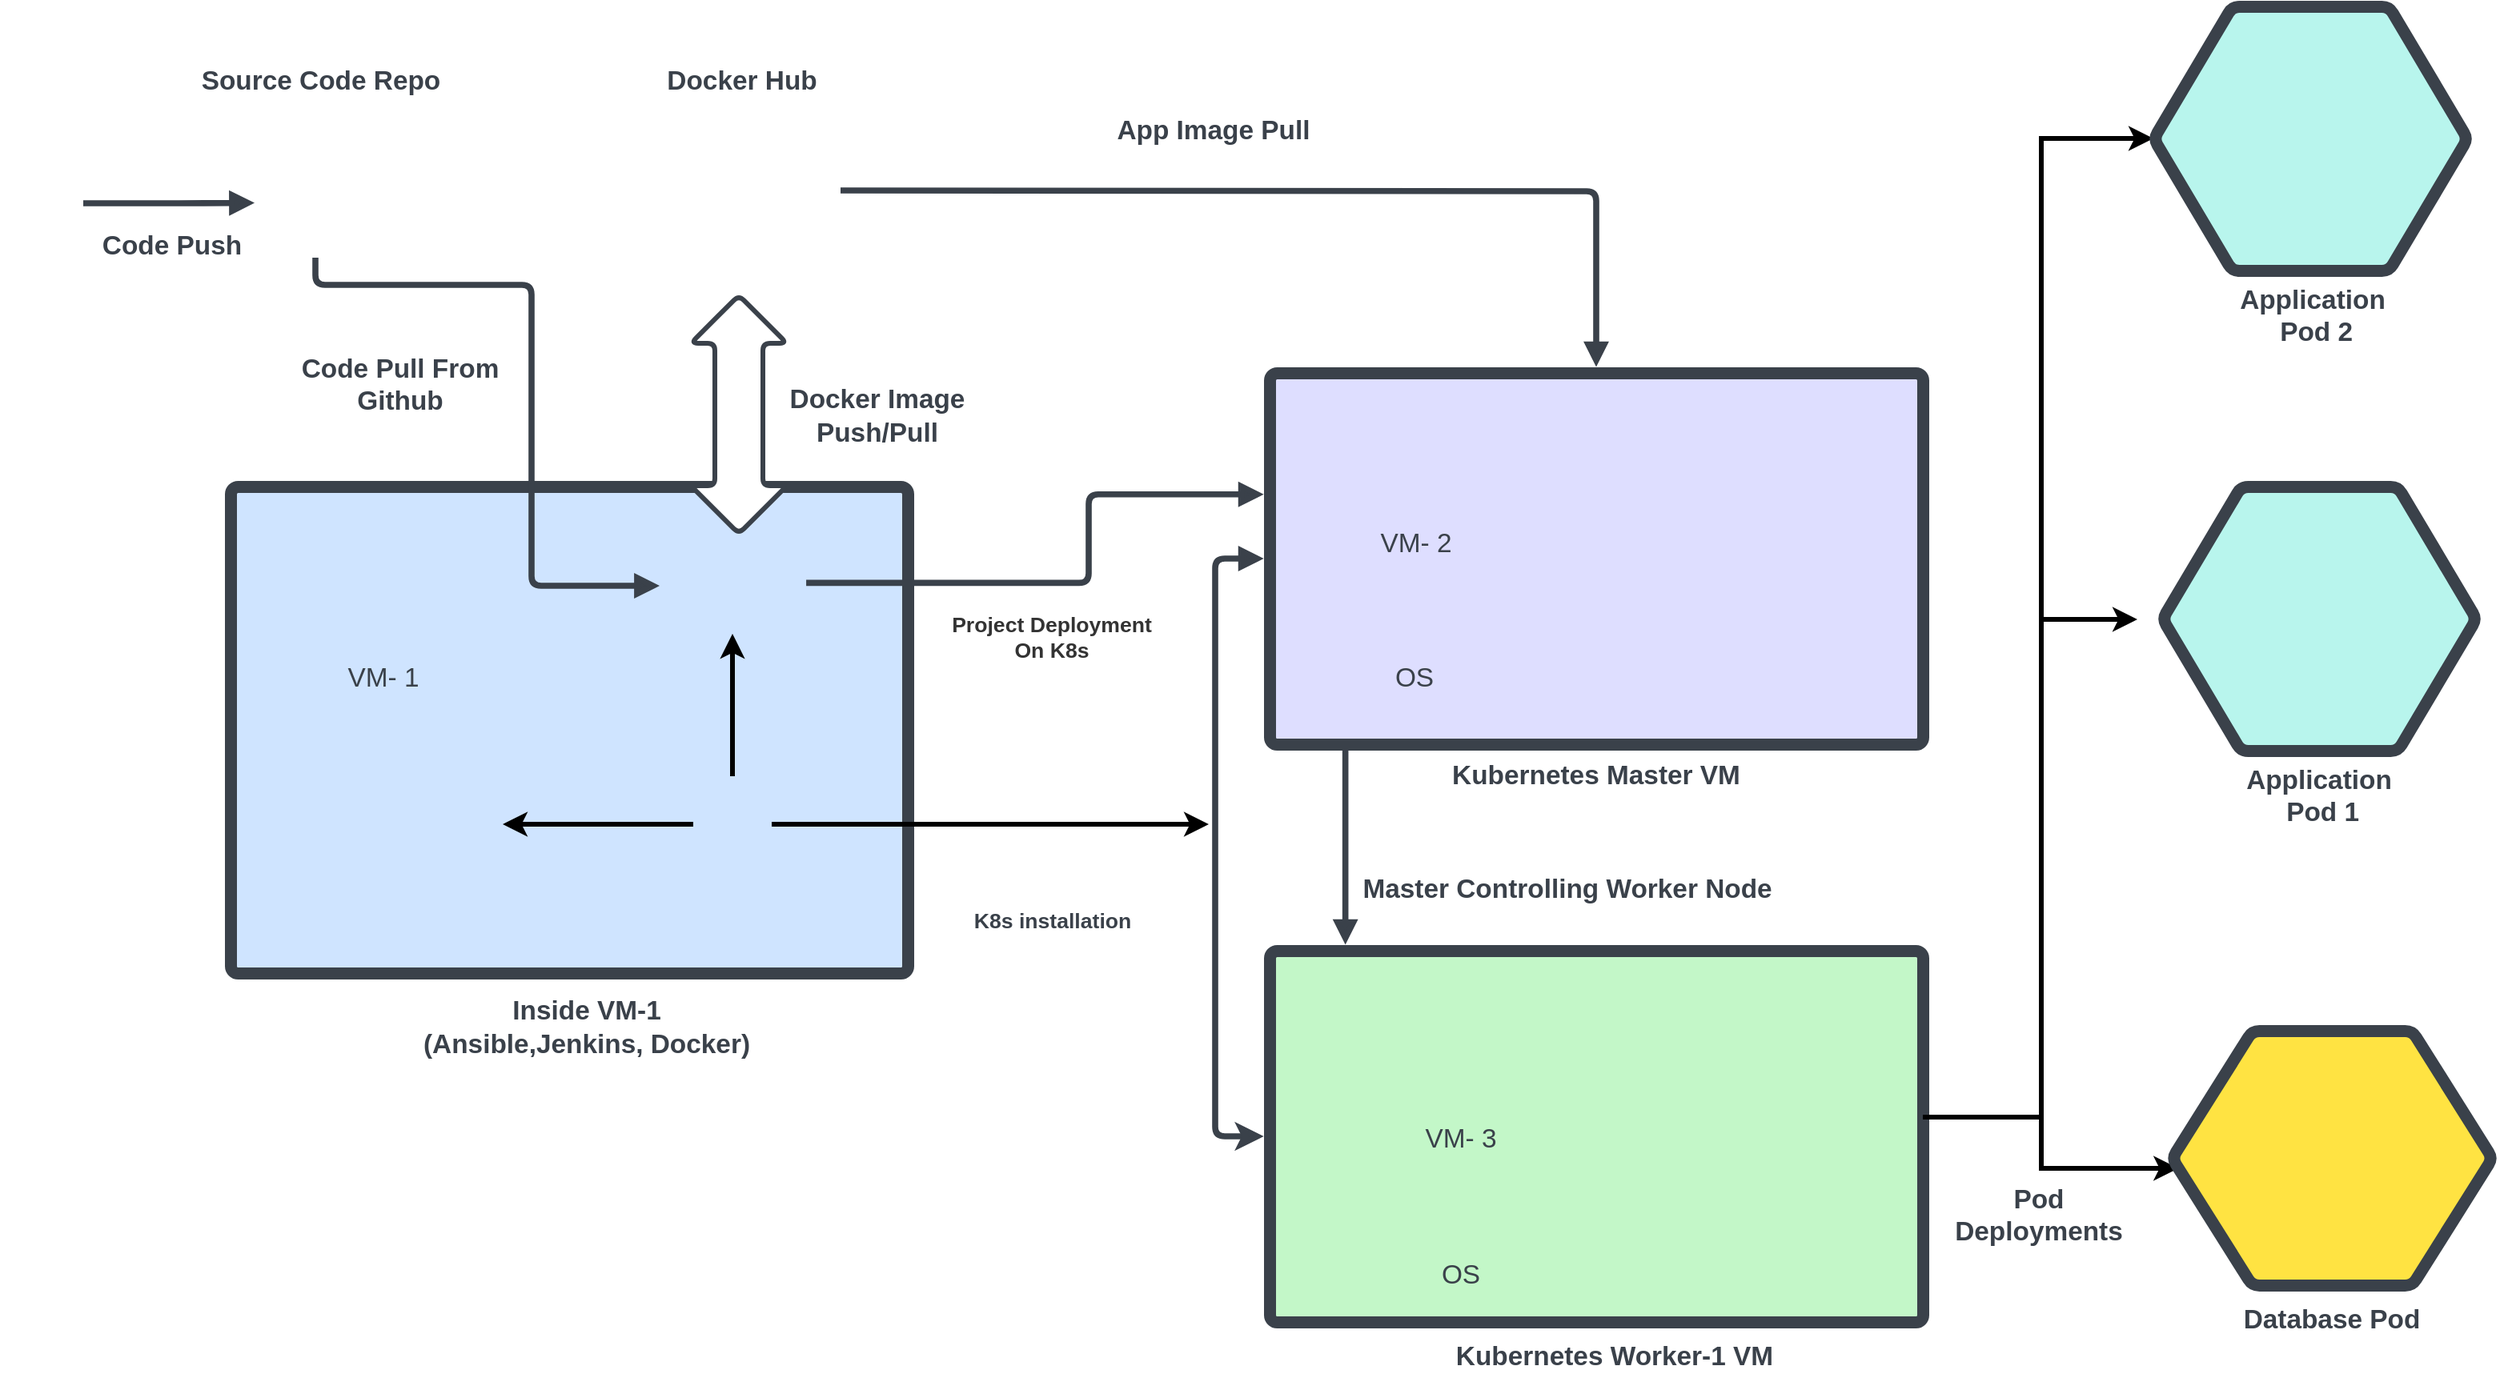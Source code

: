 <mxfile version="21.6.1" type="github">
  <diagram name="Page-1" id="2q4YPqR6SDCzdkbkJhSU">
    <mxGraphModel dx="8116" dy="1942" grid="1" gridSize="10" guides="1" tooltips="1" connect="1" arrows="1" fold="1" page="1" pageScale="1" pageWidth="827" pageHeight="1169" math="0" shadow="0">
      <root>
        <mxCell id="0" />
        <mxCell id="1" parent="0" />
        <mxCell id="Dl-Ma3oMHARwjfBRive8-1" value="" style="html=1;overflow=block;blockSpacing=1;whiteSpace=wrap;fontSize=13;spacing=3.8;strokeColor=#3a414a;strokeOpacity=100;fillOpacity=100;rounded=1;absoluteArcSize=1;arcSize=9;fillColor=#dedeff;strokeWidth=7.5;lucidId=5cT.9N6pU_Mk;" vertex="1" parent="1">
          <mxGeometry x="-5222" y="99" width="408" height="232" as="geometry" />
        </mxCell>
        <mxCell id="Dl-Ma3oMHARwjfBRive8-69" style="edgeStyle=orthogonalEdgeStyle;rounded=0;orthogonalLoop=1;jettySize=auto;html=1;entryX=0;entryY=0.5;entryDx=0;entryDy=0;strokeWidth=3;" edge="1" parent="1" target="Dl-Ma3oMHARwjfBRive8-66">
          <mxGeometry relative="1" as="geometry">
            <mxPoint x="-4810" y="564" as="sourcePoint" />
            <mxPoint x="-4738.804" y="-69.385" as="targetPoint" />
            <Array as="points">
              <mxPoint x="-4740" y="564" />
              <mxPoint x="-4740" y="-48" />
            </Array>
          </mxGeometry>
        </mxCell>
        <mxCell id="Dl-Ma3oMHARwjfBRive8-2" value="" style="html=1;overflow=block;blockSpacing=1;whiteSpace=wrap;fontSize=13;spacing=3.8;strokeColor=#3a414a;strokeOpacity=100;fillOpacity=100;rounded=1;absoluteArcSize=1;arcSize=9;fillColor=#c3f7c8;strokeWidth=7.5;lucidId=9WS.9QL8N6xv;" vertex="1" parent="1">
          <mxGeometry x="-5222" y="460" width="408" height="232" as="geometry" />
        </mxCell>
        <mxCell id="Dl-Ma3oMHARwjfBRive8-3" value="" style="points=[[0.714,0.338,0],[0.549,0.2,0],[0.85,0.198,0]];html=1;overflow=block;blockSpacing=1;whiteSpace=wrap;fontSize=13;spacing=3.8;strokeColor=#3a414a;strokeOpacity=100;fillOpacity=100;rounded=1;absoluteArcSize=1;arcSize=9;fillColor=#cfe4ff;strokeWidth=7.5;lucidId=tHR.RqMFKNO4;" vertex="1" parent="1">
          <mxGeometry x="-5871" y="170" width="423" height="304" as="geometry" />
        </mxCell>
        <mxCell id="Dl-Ma3oMHARwjfBRive8-4" value="" style="html=1;overflow=block;blockSpacing=1;whiteSpace=wrap;shape=image;fontSize=13;spacing=0;strokeColor=none;strokeOpacity=100;strokeWidth=0;image=https://images.lucid.app/images/0839ae5e-1928-40da-9dd1-2a745bce146e/content;imageAspect=0;lucidId=lZQ.nhfzFDih;" vertex="1" parent="1">
          <mxGeometry x="-5603" y="202" width="91" height="60" as="geometry" />
        </mxCell>
        <mxCell id="Dl-Ma3oMHARwjfBRive8-5" value="" style="html=1;overflow=block;blockSpacing=1;whiteSpace=wrap;shape=image;fontSize=13;spacing=0;strokeColor=none;strokeOpacity=100;strokeWidth=0;image=https://images.lucid.app/images/5dbf9200-86ef-41af-bba9-ffb445953cea/content;imageAspect=0;lucidId=1ZQ.fj6Nxm91;" vertex="1" parent="1">
          <mxGeometry x="-5812" y="198" width="73" height="69" as="geometry" />
        </mxCell>
        <mxCell id="Dl-Ma3oMHARwjfBRive8-6" value="" style="html=1;overflow=block;blockSpacing=1;whiteSpace=wrap;shape=image;fontSize=13;spacing=0;strokeColor=none;strokeOpacity=100;strokeWidth=0;image=https://images.lucid.app/images/e62f3f0d-a121-48e8-9074-ace3d86f06e4/content;imageAspect=0;lucidId=Y3Q.VHTpaRUR;" vertex="1" parent="1">
          <mxGeometry x="-4995" y="503" width="166" height="29" as="geometry" />
        </mxCell>
        <mxCell id="Dl-Ma3oMHARwjfBRive8-74" style="edgeStyle=orthogonalEdgeStyle;rounded=0;orthogonalLoop=1;jettySize=auto;html=1;strokeWidth=3;" edge="1" parent="1" source="Dl-Ma3oMHARwjfBRive8-7">
          <mxGeometry relative="1" as="geometry">
            <mxPoint x="-5260" y="381" as="targetPoint" />
          </mxGeometry>
        </mxCell>
        <mxCell id="Dl-Ma3oMHARwjfBRive8-78" value="" style="edgeStyle=orthogonalEdgeStyle;rounded=0;orthogonalLoop=1;jettySize=auto;html=1;strokeWidth=3;" edge="1" parent="1" source="Dl-Ma3oMHARwjfBRive8-7" target="Dl-Ma3oMHARwjfBRive8-4">
          <mxGeometry relative="1" as="geometry" />
        </mxCell>
        <mxCell id="Dl-Ma3oMHARwjfBRive8-80" value="" style="edgeStyle=orthogonalEdgeStyle;rounded=0;orthogonalLoop=1;jettySize=auto;html=1;strokeWidth=3;" edge="1" parent="1" source="Dl-Ma3oMHARwjfBRive8-7" target="Dl-Ma3oMHARwjfBRive8-79">
          <mxGeometry relative="1" as="geometry" />
        </mxCell>
        <mxCell id="Dl-Ma3oMHARwjfBRive8-7" value="" style="html=1;overflow=block;blockSpacing=1;whiteSpace=wrap;shape=image;fontSize=13;spacing=0;strokeColor=none;strokeOpacity=100;strokeWidth=0;image=https://images.lucid.app/images/f6d19e5a-acac-44e6-9520-affb39c4d1e9/content;imageAspect=0;lucidId=G6Q.1mLMZaCx;" vertex="1" parent="1">
          <mxGeometry x="-5582" y="351" width="49" height="60" as="geometry" />
        </mxCell>
        <mxCell id="Dl-Ma3oMHARwjfBRive8-8" value="" style="html=1;overflow=block;blockSpacing=1;whiteSpace=wrap;shape=image;fontSize=13;spacing=0;strokeColor=none;strokeOpacity=100;strokeWidth=0;image=https://images.lucid.app/images/7aab2980-8390-469f-9542-503a8dc7d49c/content;imageAspect=0;lucidId=39Q.k~S7HBWE;" vertex="1" parent="1">
          <mxGeometry x="-5620" y="-64" width="133" height="113" as="geometry" />
        </mxCell>
        <mxCell id="Dl-Ma3oMHARwjfBRive8-9" value="" style="html=1;overflow=block;blockSpacing=1;whiteSpace=wrap;shape=image;fontSize=13;spacing=0;strokeColor=none;strokeOpacity=100;strokeWidth=0;image=https://images.lucid.app/images/96fd7c5d-47f8-4f27-a543-2824d02b5435/content;imageAspect=0;lucidId=p~Q.Xl.0O8On;" vertex="1" parent="1">
          <mxGeometry x="-5856" y="-49" width="76" height="76" as="geometry" />
        </mxCell>
        <mxCell id="Dl-Ma3oMHARwjfBRive8-11" value="" style="html=1;jettySize=18;whiteSpace=wrap;fontSize=13;strokeColor=#3a414a;strokeOpacity=100;strokeWidth=3.8;rounded=1;arcSize=12;edgeStyle=orthogonalEdgeStyle;startArrow=none;endArrow=block;endFill=1;exitX=0.5;exitY=1;exitPerimeter=0;entryX=0;entryY=0.5;lucidId=YYS.RZbuwzPK;entryDx=0;entryDy=0;" edge="1" parent="1" source="Dl-Ma3oMHARwjfBRive8-9" target="Dl-Ma3oMHARwjfBRive8-4">
          <mxGeometry width="100" height="100" relative="1" as="geometry">
            <Array as="points">
              <mxPoint x="-5818" y="44" />
              <mxPoint x="-5683" y="44" />
              <mxPoint x="-5683" y="232" />
            </Array>
          </mxGeometry>
        </mxCell>
        <mxCell id="Dl-Ma3oMHARwjfBRive8-12" value="VM- 1" style="html=1;overflow=block;blockSpacing=1;whiteSpace=wrap;fontSize=16.7;fontColor=#3a414a;spacing=3.8;strokeOpacity=0;fillOpacity=0;rounded=1;absoluteArcSize=1;arcSize=9;fillColor=#ffffff;strokeWidth=0.8;lucidId=PZS.uT0q8Rq6;" vertex="1" parent="1">
          <mxGeometry x="-5821" y="276" width="91" height="25" as="geometry" />
        </mxCell>
        <mxCell id="Dl-Ma3oMHARwjfBRive8-13" value="Inside VM-1 (Ansible,Jenkins, Docker)" style="html=1;overflow=block;blockSpacing=1;whiteSpace=wrap;fontSize=16.7;fontColor=#3a414a;fontStyle=1;spacing=3.8;strokeOpacity=0;fillOpacity=0;rounded=1;absoluteArcSize=1;arcSize=9;fillColor=#ffffff;strokeWidth=0.8;lucidId=z0S.VyMDvYpo;" vertex="1" parent="1">
          <mxGeometry x="-5760" y="475" width="223" height="65" as="geometry" />
        </mxCell>
        <mxCell id="Dl-Ma3oMHARwjfBRive8-14" value="" style="html=1;overflow=block;blockSpacing=1;whiteSpace=wrap;shape=image;fontSize=13;spacing=0;strokeColor=none;strokeOpacity=100;strokeWidth=0;image=https://images.lucid.app/images/c1e099dd-e6ca-48bb-b745-3d01dbec6e6d/content;imageAspect=0;lucidId=u6S.5h0-Gnwb;" vertex="1" parent="1">
          <mxGeometry x="-4980" y="607" width="136" height="36" as="geometry" />
        </mxCell>
        <mxCell id="Dl-Ma3oMHARwjfBRive8-15" value="Kubernetes Worker-1 VM" style="html=1;overflow=block;blockSpacing=1;whiteSpace=wrap;fontSize=16.7;fontColor=#3a414a;fontStyle=1;spacing=3.8;strokeOpacity=0;fillOpacity=0;rounded=1;absoluteArcSize=1;arcSize=9;fillColor=#ffffff;strokeWidth=0.8;lucidId=76S.Ltz0b8oP;" vertex="1" parent="1">
          <mxGeometry x="-5116" y="692" width="219" height="43" as="geometry" />
        </mxCell>
        <mxCell id="Dl-Ma3oMHARwjfBRive8-16" value="" style="html=1;overflow=block;blockSpacing=1;whiteSpace=wrap;shape=image;fontSize=13;spacing=0;strokeColor=none;strokeOpacity=100;strokeWidth=0;image=https://images.lucid.app/images/5dbf9200-86ef-41af-bba9-ffb445953cea/content;imageAspect=0;lucidId=r8S.361AoPXp;" vertex="1" parent="1">
          <mxGeometry x="-5139" y="488" width="73" height="69" as="geometry" />
        </mxCell>
        <mxCell id="Dl-Ma3oMHARwjfBRive8-17" value="VM- 3" style="html=1;overflow=block;blockSpacing=1;whiteSpace=wrap;fontSize=16.7;fontColor=#3a414a;spacing=3.8;strokeOpacity=0;fillOpacity=0;rounded=1;absoluteArcSize=1;arcSize=9;fillColor=#ffffff;strokeWidth=0.8;lucidId=r8S.nkG5t3qW;" vertex="1" parent="1">
          <mxGeometry x="-5148" y="564" width="91" height="25" as="geometry" />
        </mxCell>
        <mxCell id="Dl-Ma3oMHARwjfBRive8-18" value="" style="html=1;overflow=block;blockSpacing=1;whiteSpace=wrap;shape=image;fontSize=13;spacing=0;strokeColor=none;strokeOpacity=100;strokeWidth=0;image=https://images.lucid.app/images/e964a3ed-ce19-4549-9dbc-fba7efb3c672/content;imageAspect=0;lucidId=y9S.GDf.oGoq;" vertex="1" parent="1">
          <mxGeometry x="-5176" y="612" width="136" height="26" as="geometry" />
        </mxCell>
        <mxCell id="Dl-Ma3oMHARwjfBRive8-19" value="OS" style="html=1;overflow=block;blockSpacing=1;whiteSpace=wrap;fontSize=16.7;fontColor=#3a414a;spacing=3.8;strokeOpacity=0;fillOpacity=0;rounded=1;absoluteArcSize=1;arcSize=9;fillColor=#ffffff;strokeWidth=0.8;lucidId=g-S.Ra3ovH3f;" vertex="1" parent="1">
          <mxGeometry x="-5125" y="649" width="45" height="22" as="geometry" />
        </mxCell>
        <mxCell id="Dl-Ma3oMHARwjfBRive8-22" value="Source Code Repo" style="html=1;overflow=block;blockSpacing=1;whiteSpace=wrap;fontSize=16.7;fontColor=#3a414a;fontStyle=1;spacing=3.8;strokeOpacity=0;fillOpacity=0;rounded=1;absoluteArcSize=1;arcSize=9;fillColor=#ffffff;strokeWidth=0.8;lucidId=rfT.Em8CiN_r;" vertex="1" parent="1">
          <mxGeometry x="-5909" y="-105" width="189" height="43" as="geometry" />
        </mxCell>
        <mxCell id="Dl-Ma3oMHARwjfBRive8-23" value="" style="shape=doubleArrow;arrowWidth=0.5;arrowSize=0.201;whiteSpace=wrap;fontSize=13;spacing=3.8;strokeColor=#3a414a;strokeOpacity=100;rounded=1;absoluteArcSize=1;arcSize=9;rotation=-270;strokeWidth=3;html=1;" vertex="1" parent="1">
          <mxGeometry x="-5628" y="95" width="149" height="60" as="geometry" />
        </mxCell>
        <mxCell id="Dl-Ma3oMHARwjfBRive8-24" value="Docker Hub" style="html=1;overflow=block;blockSpacing=1;whiteSpace=wrap;fontSize=16.7;fontColor=#3a414a;fontStyle=1;spacing=3.8;strokeOpacity=0;fillOpacity=0;rounded=1;absoluteArcSize=1;arcSize=9;fillColor=#ffffff;strokeWidth=0.8;lucidId=KgT.KoDKqtLL;" vertex="1" parent="1">
          <mxGeometry x="-5642" y="-105" width="181" height="43" as="geometry" />
        </mxCell>
        <mxCell id="Dl-Ma3oMHARwjfBRive8-25" value="" style="html=1;overflow=block;blockSpacing=1;whiteSpace=wrap;shape=image;fontSize=13;spacing=0;strokeColor=none;strokeOpacity=100;strokeWidth=0;image=https://images.lucid.app/images/5dbf9200-86ef-41af-bba9-ffb445953cea/content;imageAspect=0;lucidId=JkT.e7GCexTi;" vertex="1" parent="1">
          <mxGeometry x="-5167" y="116" width="73" height="69" as="geometry" />
        </mxCell>
        <mxCell id="Dl-Ma3oMHARwjfBRive8-26" value="VM- 2" style="html=1;overflow=block;blockSpacing=1;whiteSpace=wrap;fontSize=16.7;fontColor=#3a414a;spacing=3.8;strokeOpacity=0;fillOpacity=0;rounded=1;absoluteArcSize=1;arcSize=9;fillColor=#ffffff;strokeWidth=0.8;lucidId=JkT.Df7ssC.j;" vertex="1" parent="1">
          <mxGeometry x="-5176" y="192" width="91" height="25" as="geometry" />
        </mxCell>
        <mxCell id="Dl-Ma3oMHARwjfBRive8-27" value="" style="html=1;overflow=block;blockSpacing=1;whiteSpace=wrap;shape=image;fontSize=13;spacing=0;strokeColor=none;strokeOpacity=100;strokeWidth=0;image=https://images.lucid.app/images/e964a3ed-ce19-4549-9dbc-fba7efb3c672/content;imageAspect=0;lucidId=JkT.1xe4-brN;" vertex="1" parent="1">
          <mxGeometry x="-5192" y="240" width="136" height="26" as="geometry" />
        </mxCell>
        <mxCell id="Dl-Ma3oMHARwjfBRive8-28" value="OS" style="html=1;overflow=block;blockSpacing=1;whiteSpace=wrap;fontSize=16.7;fontColor=#3a414a;spacing=3.8;strokeOpacity=0;fillOpacity=0;rounded=1;absoluteArcSize=1;arcSize=9;fillColor=#ffffff;strokeWidth=0.8;lucidId=JkT.MHIBeB4Z;" vertex="1" parent="1">
          <mxGeometry x="-5154" y="276" width="45" height="22" as="geometry" />
        </mxCell>
        <mxCell id="Dl-Ma3oMHARwjfBRive8-29" value="" style="html=1;overflow=block;blockSpacing=1;whiteSpace=wrap;shape=image;fontSize=13;spacing=0;strokeColor=none;strokeOpacity=100;strokeWidth=0;image=https://images.lucid.app/images/e62f3f0d-a121-48e8-9074-ace3d86f06e4/content;imageAspect=0;lucidId=8lT.7Z6N0eMg;" vertex="1" parent="1">
          <mxGeometry x="-5003" y="135" width="166" height="29" as="geometry" />
        </mxCell>
        <mxCell id="Dl-Ma3oMHARwjfBRive8-30" value="Kubernetes Master VM" style="html=1;overflow=block;blockSpacing=1;whiteSpace=wrap;fontSize=16.7;fontColor=#3a414a;fontStyle=1;spacing=3.8;strokeOpacity=0;fillOpacity=0;rounded=1;absoluteArcSize=1;arcSize=9;fillColor=#ffffff;strokeWidth=0.8;lucidId=nmT.FwI06Pz1;" vertex="1" parent="1">
          <mxGeometry x="-5139" y="329" width="242" height="43" as="geometry" />
        </mxCell>
        <mxCell id="Dl-Ma3oMHARwjfBRive8-31" value="" style="html=1;jettySize=18;whiteSpace=wrap;fontSize=13;strokeColor=#3a414a;strokeOpacity=100;strokeWidth=3.8;rounded=1;arcSize=12;edgeStyle=orthogonalEdgeStyle;startArrow=classic;endArrow=block;endFill=1;exitX=-0.009;exitY=0.5;exitPerimeter=0;entryX=-0.009;entryY=0.5;entryPerimeter=0;lucidId=1nT.b-Emo-m5;startFill=1;" edge="1" parent="1" source="Dl-Ma3oMHARwjfBRive8-2" target="Dl-Ma3oMHARwjfBRive8-1">
          <mxGeometry width="100" height="100" relative="1" as="geometry">
            <Array as="points">
              <mxPoint x="-5256" y="576" />
              <mxPoint x="-5256" y="215" />
            </Array>
          </mxGeometry>
        </mxCell>
        <mxCell id="Dl-Ma3oMHARwjfBRive8-34" value="" style="html=1;jettySize=18;whiteSpace=wrap;fontSize=13;strokeColor=#3a414a;strokeOpacity=100;strokeWidth=3.8;rounded=1;arcSize=12;edgeStyle=orthogonalEdgeStyle;startArrow=none;endArrow=block;endFill=1;exitX=0.85;exitY=0.198;exitPerimeter=0;entryX=-0.009;entryY=0.327;entryPerimeter=0;lucidId=XIT.VC7dbxih;" edge="1" parent="1" source="Dl-Ma3oMHARwjfBRive8-3" target="Dl-Ma3oMHARwjfBRive8-1">
          <mxGeometry width="100" height="100" relative="1" as="geometry">
            <Array as="points" />
          </mxGeometry>
        </mxCell>
        <mxCell id="Dl-Ma3oMHARwjfBRive8-36" value="" style="html=1;overflow=block;blockSpacing=1;whiteSpace=wrap;shape=image;fontSize=13;spacing=0;strokeColor=none;strokeOpacity=100;strokeWidth=0;image=https://images.lucid.app/images/c1e099dd-e6ca-48bb-b745-3d01dbec6e6d/content;imageAspect=0;lucidId=SbU.c.XyZLue;" vertex="1" parent="1">
          <mxGeometry x="-4980" y="235" width="136" height="36" as="geometry" />
        </mxCell>
        <mxCell id="Dl-Ma3oMHARwjfBRive8-71" style="edgeStyle=orthogonalEdgeStyle;rounded=0;orthogonalLoop=1;jettySize=auto;html=1;strokeWidth=3;startArrow=classic;startFill=1;" edge="1" parent="1" source="Dl-Ma3oMHARwjfBRive8-38">
          <mxGeometry relative="1" as="geometry">
            <mxPoint x="-4680" y="253" as="targetPoint" />
            <Array as="points">
              <mxPoint x="-4740" y="596" />
              <mxPoint x="-4740" y="253" />
            </Array>
          </mxGeometry>
        </mxCell>
        <mxCell id="Dl-Ma3oMHARwjfBRive8-46" value="Pod Deployments" style="html=1;overflow=block;blockSpacing=1;whiteSpace=wrap;fontSize=16.7;fontColor=#3a414a;fontStyle=1;spacing=3.8;strokeOpacity=0;fillOpacity=0;rounded=1;absoluteArcSize=1;arcSize=9;fillColor=#ffffff;strokeWidth=0.8;lucidId=No-.lvnoJMJM;" vertex="1" parent="1">
          <mxGeometry x="-4802" y="602" width="121" height="46" as="geometry" />
        </mxCell>
        <mxCell id="Dl-Ma3oMHARwjfBRive8-47" value="Docker Image Push/Pull" style="html=1;overflow=block;blockSpacing=1;whiteSpace=wrap;fontSize=16.7;fontColor=#3a414a;fontStyle=1;spacing=3.8;strokeOpacity=0;fillOpacity=0;rounded=1;absoluteArcSize=1;arcSize=9;fillColor=#ffffff;strokeWidth=0.8;lucidId=Dp-.tNbPMVZ.;" vertex="1" parent="1">
          <mxGeometry x="-5531" y="99" width="128" height="53" as="geometry" />
        </mxCell>
        <mxCell id="Dl-Ma3oMHARwjfBRive8-48" value="Code Pull From Github" style="html=1;overflow=block;blockSpacing=1;whiteSpace=wrap;fontSize=16.7;fontColor=#3a414a;fontStyle=1;spacing=3.8;strokeOpacity=0;fillOpacity=0;rounded=1;absoluteArcSize=1;arcSize=9;fillColor=#ffffff;strokeWidth=0.8;lucidId=_p-.m4A0VA30;" vertex="1" parent="1">
          <mxGeometry x="-5834" y="83" width="138" height="43" as="geometry" />
        </mxCell>
        <mxCell id="Dl-Ma3oMHARwjfBRive8-49" value="Project Deployment&#xa;On K8s" style="html=1;overflow=block;blockSpacing=1;whiteSpace=wrap;fontSize=13.3;fontColor=#333333;fontStyle=1;align=center;spacing=3.8;strokeOpacity=0;fillOpacity=0;rounded=1;absoluteArcSize=1;arcSize=9;fillColor=#ffffff;strokeWidth=0.8;lucidId=1q-.gLM~SQ97;" vertex="1" parent="1">
          <mxGeometry x="-5426" y="240" width="136" height="48" as="geometry" />
        </mxCell>
        <mxCell id="Dl-Ma3oMHARwjfBRive8-50" value="" style="html=1;overflow=block;blockSpacing=1;whiteSpace=wrap;shape=image;fontSize=13;spacing=0;strokeColor=none;strokeOpacity=100;strokeWidth=0;image=https://images.lucid.app/images/9f01b302-5040-4e6e-be54-d4b0a862a444/content;imageAspect=0;lucidId=st-.MnG1-Kka;" vertex="1" parent="1">
          <mxGeometry x="-6015" y="-30" width="52" height="46" as="geometry" />
        </mxCell>
        <mxCell id="Dl-Ma3oMHARwjfBRive8-51" value="" style="html=1;jettySize=18;whiteSpace=wrap;fontSize=13;strokeColor=#3a414a;strokeOpacity=100;strokeWidth=3.8;rounded=1;arcSize=12;edgeStyle=orthogonalEdgeStyle;startArrow=none;endArrow=block;endFill=1;exitX=1;exitY=0.5;exitPerimeter=0;entryX=0;entryY=0.55;entryPerimeter=0;lucidId=3t-.5YrvoPGL;" edge="1" parent="1" source="Dl-Ma3oMHARwjfBRive8-50" target="Dl-Ma3oMHARwjfBRive8-9">
          <mxGeometry width="100" height="100" relative="1" as="geometry">
            <Array as="points" />
          </mxGeometry>
        </mxCell>
        <mxCell id="Dl-Ma3oMHARwjfBRive8-52" value="Code Push" style="html=1;overflow=block;blockSpacing=1;whiteSpace=wrap;fontSize=16.7;fontColor=#3a414a;fontStyle=1;spacing=3.8;strokeOpacity=0;fillOpacity=0;rounded=1;absoluteArcSize=1;arcSize=9;fillColor=#ffffff;strokeWidth=0.8;lucidId=mu-.389LFaOt;" vertex="1" parent="1">
          <mxGeometry x="-5959" y="3" width="103" height="34" as="geometry" />
        </mxCell>
        <mxCell id="Dl-Ma3oMHARwjfBRive8-53" value="K8s installation" style="html=1;overflow=block;blockSpacing=1;whiteSpace=wrap;fontSize=13.3;fontColor=#3a414a;fontStyle=1;spacing=3.8;strokeOpacity=0;fillOpacity=0;rounded=1;absoluteArcSize=1;arcSize=9;fillColor=#ffffff;strokeWidth=0.8;lucidId=Kv-.YQGEegtq;" vertex="1" parent="1">
          <mxGeometry x="-5413" y="422" width="111" height="38" as="geometry" />
        </mxCell>
        <mxCell id="Dl-Ma3oMHARwjfBRive8-54" value="" style="html=1;jettySize=18;whiteSpace=wrap;fontSize=13;strokeColor=#3a414a;strokeOpacity=100;strokeWidth=3.8;rounded=1;arcSize=12;edgeStyle=orthogonalEdgeStyle;startArrow=none;endArrow=block;endFill=1;exitX=0.116;exitY=1.016;exitPerimeter=0;entryX=0.116;entryY=-0.016;entryPerimeter=0;lucidId=FA-.fLKL1OzZ;" edge="1" parent="1" source="Dl-Ma3oMHARwjfBRive8-1" target="Dl-Ma3oMHARwjfBRive8-2">
          <mxGeometry width="100" height="100" relative="1" as="geometry">
            <Array as="points" />
          </mxGeometry>
        </mxCell>
        <mxCell id="Dl-Ma3oMHARwjfBRive8-55" value="Master Controlling Worker Node" style="html=1;overflow=block;blockSpacing=1;whiteSpace=wrap;fontSize=16.7;fontColor=#3a414a;fontStyle=1;spacing=3.8;strokeOpacity=0;fillOpacity=0;rounded=1;absoluteArcSize=1;arcSize=9;fillColor=#ffffff;strokeWidth=0.8;lucidId=KB-.3CVFowF0;" vertex="1" parent="1">
          <mxGeometry x="-5167" y="398" width="262" height="48" as="geometry" />
        </mxCell>
        <mxCell id="Dl-Ma3oMHARwjfBRive8-56" value="" style="html=1;jettySize=18;whiteSpace=wrap;fontSize=13;strokeColor=#3a414a;strokeOpacity=100;strokeWidth=3.8;rounded=1;arcSize=12;edgeStyle=orthogonalEdgeStyle;startArrow=none;endArrow=block;endFill=1;entryX=0.5;entryY=-0.016;entryPerimeter=0;lucidId=3K-.xUjIa3yi;" edge="1" parent="1" target="Dl-Ma3oMHARwjfBRive8-1">
          <mxGeometry width="100" height="100" relative="1" as="geometry">
            <Array as="points" />
            <mxPoint x="-5490" y="-15" as="sourcePoint" />
          </mxGeometry>
        </mxCell>
        <mxCell id="Dl-Ma3oMHARwjfBRive8-57" value="App Image Pull" style="html=1;overflow=block;blockSpacing=1;whiteSpace=wrap;fontSize=16.7;fontColor=#3a414a;fontStyle=1;spacing=3.8;strokeOpacity=0;fillOpacity=0;rounded=1;absoluteArcSize=1;arcSize=9;fillColor=#ffffff;strokeWidth=0.8;lucidId=qL-.0ig-6EC8;" vertex="1" parent="1">
          <mxGeometry x="-5347" y="-75" width="180" height="45" as="geometry" />
        </mxCell>
        <mxCell id="Dl-Ma3oMHARwjfBRive8-64" value="" style="endArrow=none;html=1;rounded=0;strokeWidth=3;" edge="1" parent="1">
          <mxGeometry width="50" height="50" relative="1" as="geometry">
            <mxPoint x="-4814" y="564" as="sourcePoint" />
            <mxPoint x="-4740" y="564" as="targetPoint" />
          </mxGeometry>
        </mxCell>
        <mxCell id="Dl-Ma3oMHARwjfBRive8-66" value="" style="html=1;overflow=block;blockSpacing=1;whiteSpace=wrap;shape=hexagon;perimeter=hexagonPerimeter2;fontSize=13;spacing=3.8;strokeColor=#3a414a;strokeOpacity=100;fillOpacity=100;rounded=1;absoluteArcSize=1;arcSize=9;fillColor=#b8f5ed;strokeWidth=7.5;lucidId=JK9.-~.FRcrR;" vertex="1" parent="1">
          <mxGeometry x="-4670" y="-130" width="196" height="165" as="geometry" />
        </mxCell>
        <mxCell id="Dl-Ma3oMHARwjfBRive8-67" value="Application&lt;br&gt;&amp;nbsp;Pod 2" style="html=1;overflow=block;blockSpacing=1;whiteSpace=wrap;fontSize=16.7;fontColor=#3a414a;fontStyle=1;spacing=3.8;strokeOpacity=0;fillOpacity=0;rounded=1;absoluteArcSize=1;arcSize=9;fillColor=#ffffff;strokeWidth=0.8;lucidId=xm-.19RdNuK6;" vertex="1" parent="1">
          <mxGeometry x="-4661" y="40" width="181" height="43" as="geometry" />
        </mxCell>
        <mxCell id="Dl-Ma3oMHARwjfBRive8-68" value="" style="html=1;overflow=block;blockSpacing=1;whiteSpace=wrap;shape=image;fontSize=13;spacing=0;strokeColor=none;strokeOpacity=100;strokeWidth=0;image=https://images.lucid.app/images/1e4f58bc-8a7c-4b28-a4cd-22fafa59d44f/content;imageAspect=0;lucidId=mT-.AfdQ0012;" vertex="1" parent="1">
          <mxGeometry x="-4614" y="-91" width="84" height="84" as="geometry" />
        </mxCell>
        <mxCell id="Dl-Ma3oMHARwjfBRive8-72" value="" style="group" vertex="1" connectable="0" parent="1">
          <mxGeometry x="-4658.5" y="510" width="200" height="202" as="geometry" />
        </mxCell>
        <mxCell id="Dl-Ma3oMHARwjfBRive8-38" value="" style="html=1;overflow=block;blockSpacing=1;whiteSpace=wrap;shape=hexagon;perimeter=hexagonPerimeter2;fontSize=13;spacing=3.8;strokeColor=#3a414a;strokeOpacity=100;fillOpacity=100;rounded=1;absoluteArcSize=1;arcSize=9;fillColor=#ffe342;strokeWidth=7.5;lucidId=YL9.nkwOdMao;" vertex="1" parent="Dl-Ma3oMHARwjfBRive8-72">
          <mxGeometry width="200" height="159" as="geometry" />
        </mxCell>
        <mxCell id="Dl-Ma3oMHARwjfBRive8-39" value="" style="html=1;overflow=block;blockSpacing=1;whiteSpace=wrap;shape=image;fontSize=13;spacing=0;strokeColor=none;strokeOpacity=100;strokeWidth=0;image=https://images.lucid.app/images/dbb38b29-7718-4d9d-9f7a-e53da1248f42/content;imageAspect=0;lucidId=8M9.2MrHBkjj;" vertex="1" parent="Dl-Ma3oMHARwjfBRive8-72">
          <mxGeometry x="65" y="40" width="70" height="70" as="geometry" />
        </mxCell>
        <mxCell id="Dl-Ma3oMHARwjfBRive8-45" value="Database Pod" style="html=1;overflow=block;blockSpacing=1;whiteSpace=wrap;fontSize=16.7;fontColor=#3a414a;fontStyle=1;spacing=3.8;strokeOpacity=0;fillOpacity=0;rounded=1;absoluteArcSize=1;arcSize=9;fillColor=#ffffff;strokeWidth=0.8;lucidId=Gn-.EIRxfufm;" vertex="1" parent="Dl-Ma3oMHARwjfBRive8-72">
          <mxGeometry x="9" y="159" width="181" height="43" as="geometry" />
        </mxCell>
        <mxCell id="Dl-Ma3oMHARwjfBRive8-37" value="" style="html=1;overflow=block;blockSpacing=1;whiteSpace=wrap;shape=hexagon;perimeter=hexagonPerimeter2;fontSize=13;spacing=3.8;strokeColor=#3a414a;strokeOpacity=100;fillOpacity=100;rounded=1;absoluteArcSize=1;arcSize=9;fillColor=#b8f5ed;strokeWidth=7.5;lucidId=JK9.-~.FRcrR;" vertex="1" parent="1">
          <mxGeometry x="-4664.5" y="170" width="196" height="165" as="geometry" />
        </mxCell>
        <mxCell id="Dl-Ma3oMHARwjfBRive8-43" value="Application&lt;br&gt;&amp;nbsp;Pod 1" style="html=1;overflow=block;blockSpacing=1;whiteSpace=wrap;fontSize=16.7;fontColor=#3a414a;fontStyle=1;spacing=3.8;strokeOpacity=0;fillOpacity=0;rounded=1;absoluteArcSize=1;arcSize=9;fillColor=#ffffff;strokeWidth=0.8;lucidId=xm-.19RdNuK6;" vertex="1" parent="1">
          <mxGeometry x="-4657" y="340" width="181" height="43" as="geometry" />
        </mxCell>
        <mxCell id="Dl-Ma3oMHARwjfBRive8-58" value="" style="html=1;overflow=block;blockSpacing=1;whiteSpace=wrap;shape=image;fontSize=13;spacing=0;strokeColor=none;strokeOpacity=100;strokeWidth=0;image=https://images.lucid.app/images/1e4f58bc-8a7c-4b28-a4cd-22fafa59d44f/content;imageAspect=0;lucidId=mT-.AfdQ0012;" vertex="1" parent="1">
          <mxGeometry x="-4602" y="214" width="84" height="84" as="geometry" />
        </mxCell>
        <mxCell id="Dl-Ma3oMHARwjfBRive8-79" value="" style="html=1;overflow=block;blockSpacing=1;whiteSpace=wrap;shape=image;fontSize=13;spacing=0;strokeColor=none;strokeOpacity=100;strokeWidth=0;image=https://images.lucid.app/images/7aab2980-8390-469f-9542-503a8dc7d49c/content;imageAspect=0;lucidId=39Q.k~S7HBWE;" vertex="1" parent="1">
          <mxGeometry x="-5834" y="324.5" width="133" height="113" as="geometry" />
        </mxCell>
      </root>
    </mxGraphModel>
  </diagram>
</mxfile>
